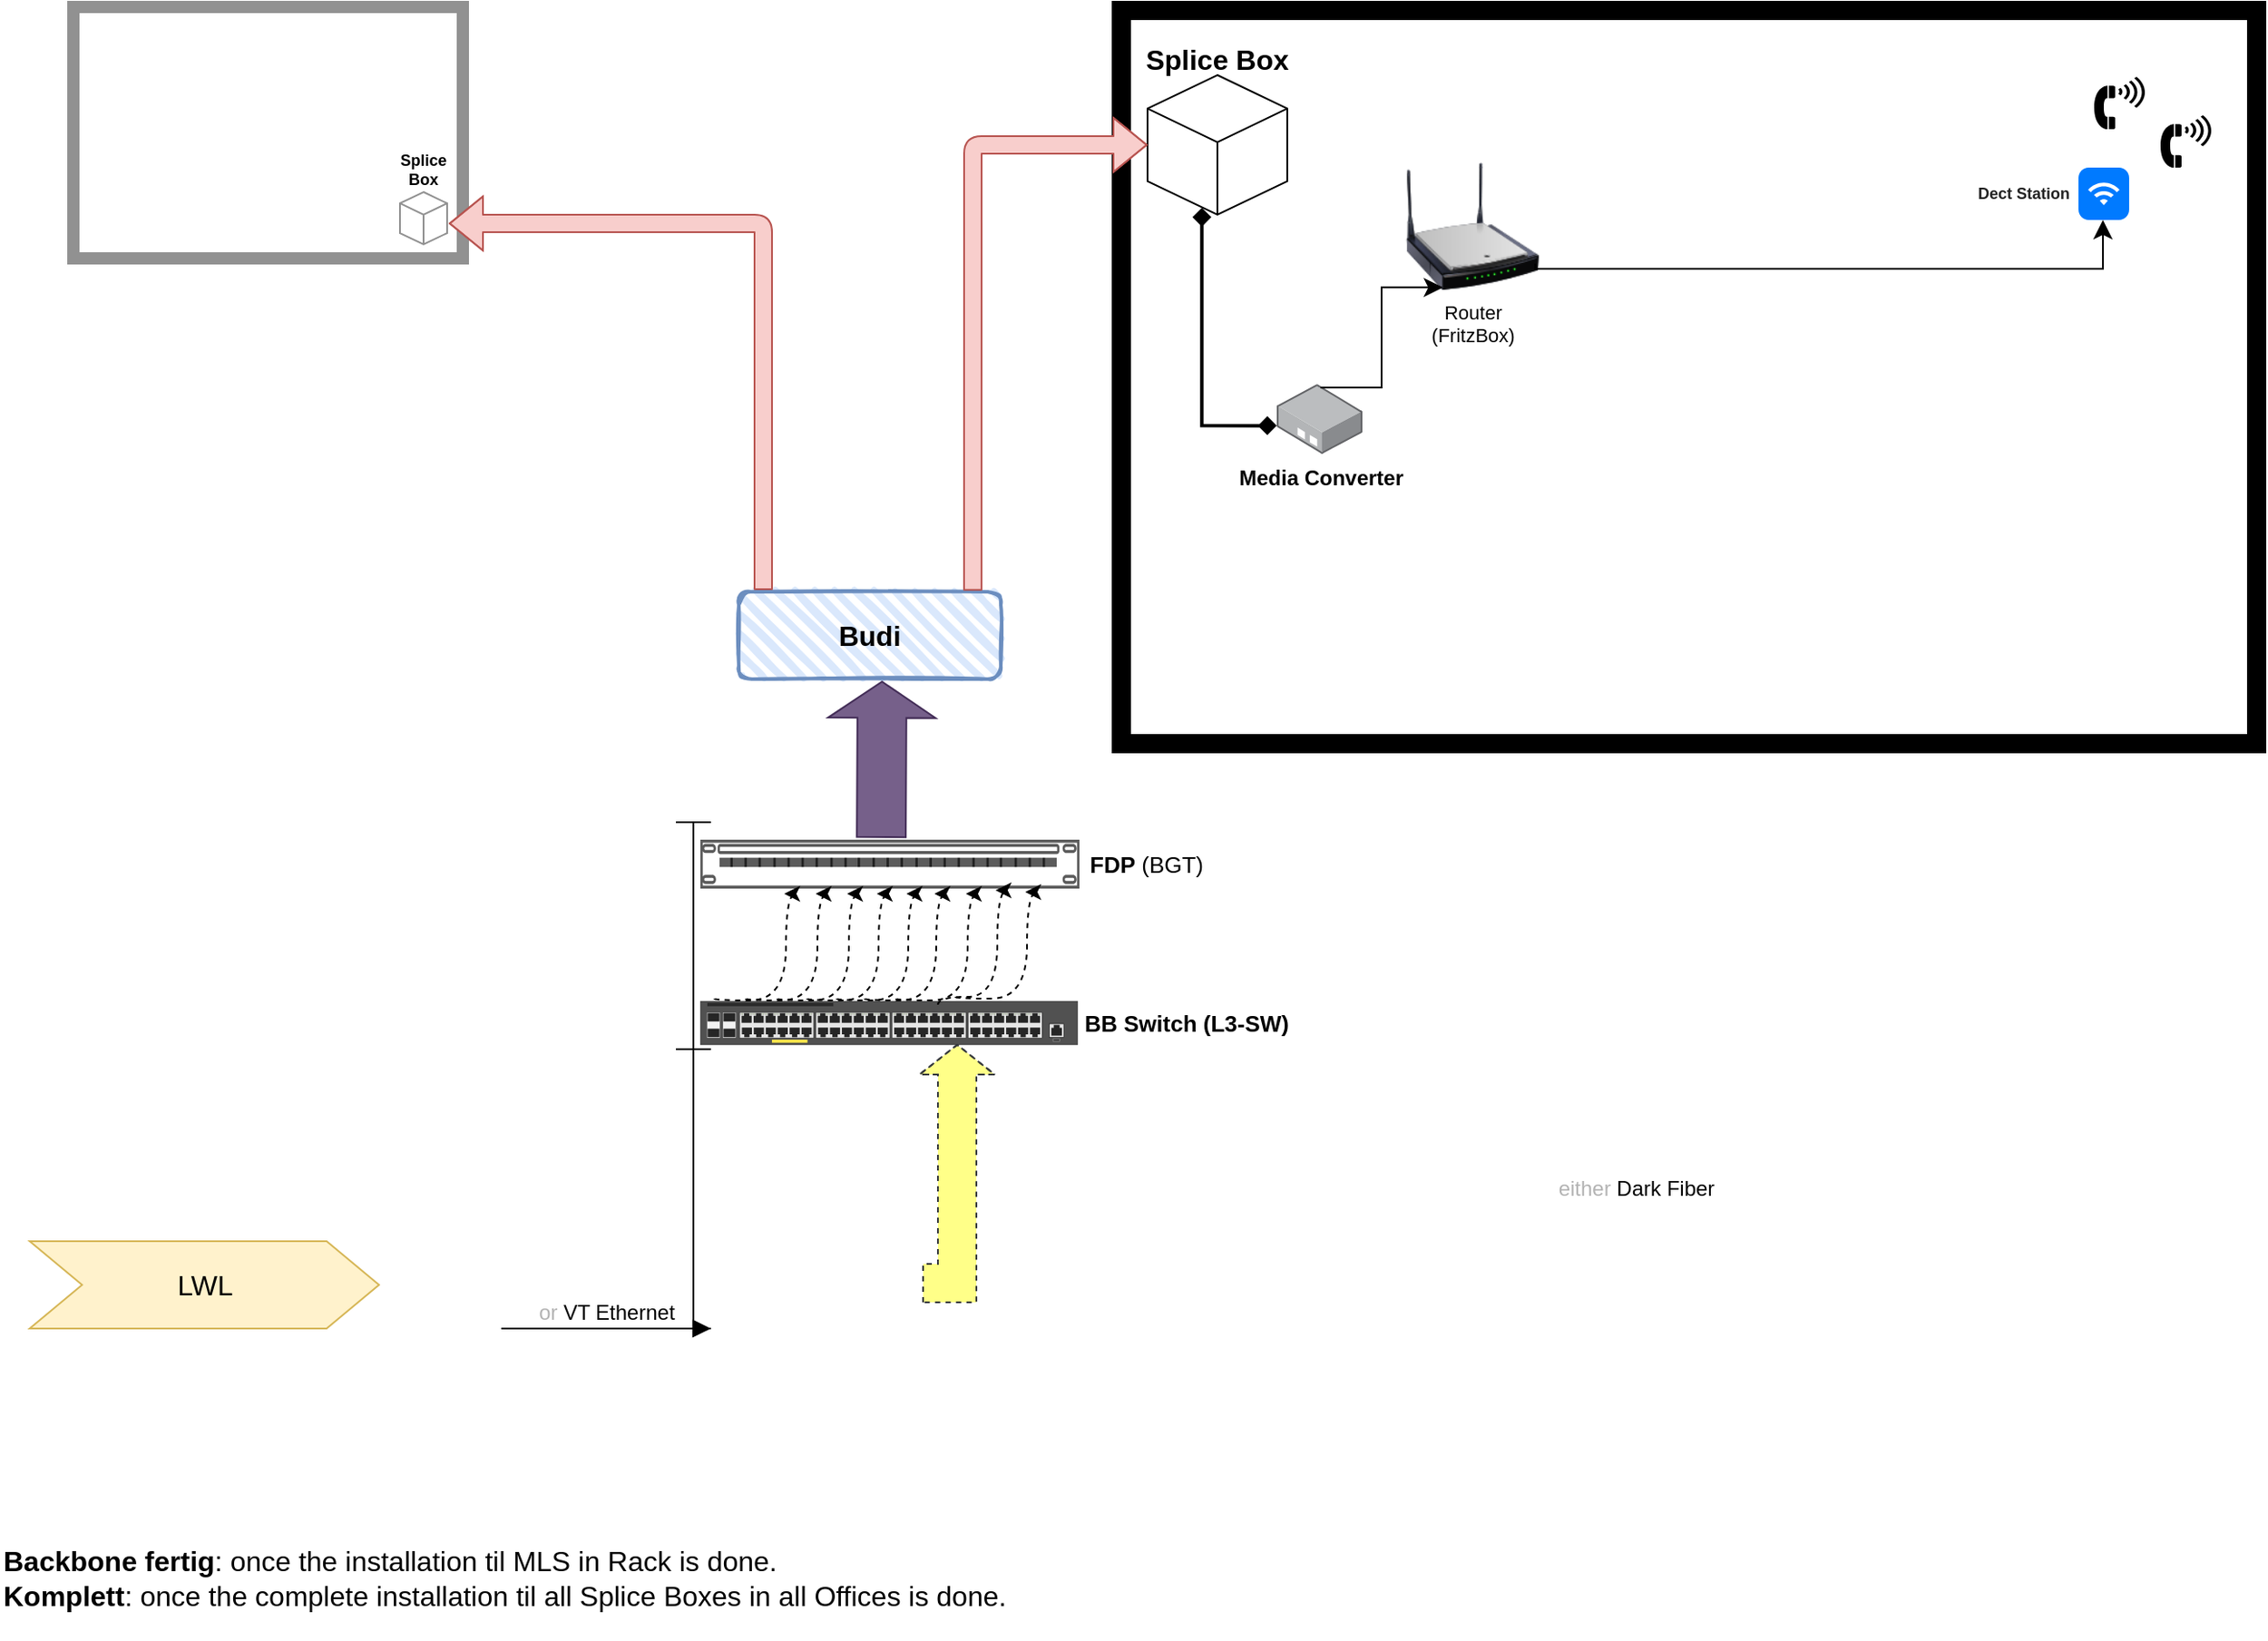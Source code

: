 <mxfile version="22.1.3" type="github">
  <diagram id="a45cf8ec-cd66-6f27-3ac3-be6e809c9e4a" name="Page-1">
    <mxGraphModel dx="1619" dy="1667" grid="1" gridSize="10" guides="1" tooltips="1" connect="1" arrows="1" fold="1" page="1" pageScale="1" pageWidth="827" pageHeight="1169" background="none" math="0" shadow="0">
      <root>
        <mxCell id="0" />
        <mxCell id="1" parent="0" />
        <mxCell id="yyix4hzH2c3j0yXBwJ8c-174" value="&lt;b&gt;Media Converter&lt;/b&gt;" style="image;points=[];aspect=fixed;html=1;align=center;shadow=0;dashed=0;image=img/lib/allied_telesis/media_converters/Media_Converter_Standalone.svg;imageBackground=none;fillStyle=auto;imageBorder=none;verticalAlign=top;" parent="1" vertex="1">
          <mxGeometry x="374" y="19" width="49.03" height="40" as="geometry" />
        </mxCell>
        <mxCell id="Vqkp-jwRN8CIVi1Nj_NX-19" value="LWL" style="html=1;shadow=0;dashed=0;align=center;verticalAlign=middle;shape=mxgraph.arrows2.arrow;dy=0;dx=30;notch=30;fontSize=16;fillColor=#fff2cc;strokeColor=#d6b656;" parent="1" vertex="1">
          <mxGeometry x="-340" y="510" width="200" height="50" as="geometry" />
        </mxCell>
        <mxCell id="Vqkp-jwRN8CIVi1Nj_NX-25" value="&lt;b&gt;Budi&lt;/b&gt;" style="rounded=1;strokeWidth=2;fillWeight=4;hachureGap=8;hachureAngle=45;fillColor=#dae8fc;sketch=1;fontSize=16;flipH=0;labelBorderColor=none;labelBackgroundColor=none;html=1;whiteSpace=wrap;strokeColor=#6c8ebf;" parent="1" vertex="1">
          <mxGeometry x="66" y="138" width="150" height="50" as="geometry" />
        </mxCell>
        <mxCell id="Vqkp-jwRN8CIVi1Nj_NX-26" value="&lt;div align=&quot;left&quot;&gt;&lt;b&gt;Backbone fertig&lt;/b&gt;: once the installation til MLS in Rack is done.&lt;/div&gt;&lt;div align=&quot;left&quot;&gt;&lt;b&gt;Komplett&lt;/b&gt;: once the complete installation til all Splice Boxes in all Offices is done.&lt;/div&gt;" style="text;strokeColor=none;fillColor=none;html=1;align=left;verticalAlign=middle;whiteSpace=wrap;rounded=0;fontSize=16;" parent="1" vertex="1">
          <mxGeometry x="-357" y="667" width="627" height="71" as="geometry" />
        </mxCell>
        <mxCell id="Vqkp-jwRN8CIVi1Nj_NX-34" value="" style="shape=crossbar;whiteSpace=wrap;html=1;rounded=1;direction=south;fontSize=16;" parent="1" vertex="1">
          <mxGeometry x="30" y="400" width="20" height="160" as="geometry" />
        </mxCell>
        <mxCell id="Vqkp-jwRN8CIVi1Nj_NX-40" value="&lt;font color=&quot;#b3b3b3&quot;&gt;or &lt;/font&gt;VT Ethernet" style="html=1;verticalAlign=bottom;endArrow=block;curved=0;rounded=0;fontSize=12;startSize=8;endSize=8;entryX=0;entryY=0;entryDx=0;entryDy=0;" parent="1" edge="1">
          <mxGeometry width="80" relative="1" as="geometry">
            <mxPoint x="-70" y="560" as="sourcePoint" />
            <mxPoint x="50" y="560" as="targetPoint" />
          </mxGeometry>
        </mxCell>
        <mxCell id="Vqkp-jwRN8CIVi1Nj_NX-42" value="" style="shape=crossbar;whiteSpace=wrap;html=1;rounded=1;direction=south;fontSize=16;" parent="1" vertex="1">
          <mxGeometry x="30" y="270" width="20" height="130" as="geometry" />
        </mxCell>
        <mxCell id="Vqkp-jwRN8CIVi1Nj_NX-43" value="&lt;b&gt;FDP&lt;/b&gt; (BGT)" style="strokeColor=#666666;html=1;labelPosition=right;align=left;spacingLeft=15;shadow=0;dashed=0;outlineConnect=0;shape=mxgraph.rack.general.cat5e_rack_mount_patch_panel_24_ports;fontSize=13;verticalAlign=middle;spacing=-9;" parent="1" vertex="1">
          <mxGeometry x="44" y="280" width="217" height="28" as="geometry" />
        </mxCell>
        <mxCell id="Vqkp-jwRN8CIVi1Nj_NX-45" value="&lt;b&gt;BB Switch (L3-SW)&lt;/b&gt;" style="html=1;verticalLabelPosition=middle;verticalAlign=middle;outlineConnect=0;shadow=0;dashed=0;shape=mxgraph.rack.hpe_aruba.switches.jl256a_aruba_2930f_48g_poeplus_4sfpplus_switch;fontSize=13;labelPosition=right;align=left;spacing=4;" parent="1" vertex="1">
          <mxGeometry x="44" y="372.5" width="216" height="25" as="geometry" />
        </mxCell>
        <mxCell id="Vqkp-jwRN8CIVi1Nj_NX-49" value="" style="html=1;labelBackgroundColor=#ffffff;startArrow=none;startFill=0;endArrow=classic;endFill=1;jettySize=auto;orthogonalLoop=1;strokeWidth=1;dashed=1;fontSize=14;rounded=0;edgeStyle=orthogonalEdgeStyle;curved=1;endSize=6;startSize=13;sourcePerimeterSpacing=-1;shadow=0;" parent="1" edge="1">
          <mxGeometry width="60" height="60" relative="1" as="geometry">
            <mxPoint x="52" y="371" as="sourcePoint" />
            <mxPoint x="92" y="311" as="targetPoint" />
            <Array as="points">
              <mxPoint x="93" y="372" />
              <mxPoint x="93" y="311" />
            </Array>
          </mxGeometry>
        </mxCell>
        <mxCell id="Vqkp-jwRN8CIVi1Nj_NX-50" value="" style="html=1;labelBackgroundColor=#ffffff;startArrow=none;startFill=0;endArrow=classic;endFill=1;jettySize=auto;orthogonalLoop=1;strokeWidth=1;dashed=1;fontSize=14;rounded=0;edgeStyle=orthogonalEdgeStyle;curved=1;endSize=6;startSize=13;sourcePerimeterSpacing=-1;shadow=0;" parent="1" edge="1">
          <mxGeometry width="60" height="60" relative="1" as="geometry">
            <mxPoint x="70" y="371" as="sourcePoint" />
            <mxPoint x="110" y="311" as="targetPoint" />
            <Array as="points">
              <mxPoint x="111" y="372" />
              <mxPoint x="111" y="311" />
            </Array>
          </mxGeometry>
        </mxCell>
        <mxCell id="Vqkp-jwRN8CIVi1Nj_NX-52" value="" style="html=1;labelBackgroundColor=#ffffff;startArrow=none;startFill=0;endArrow=classic;endFill=1;jettySize=auto;orthogonalLoop=1;strokeWidth=1;dashed=1;fontSize=14;rounded=0;edgeStyle=orthogonalEdgeStyle;curved=1;endSize=6;startSize=13;sourcePerimeterSpacing=-1;shadow=0;" parent="1" edge="1">
          <mxGeometry width="60" height="60" relative="1" as="geometry">
            <mxPoint x="88" y="371" as="sourcePoint" />
            <mxPoint x="128" y="311" as="targetPoint" />
            <Array as="points">
              <mxPoint x="129" y="372" />
              <mxPoint x="129" y="311" />
            </Array>
          </mxGeometry>
        </mxCell>
        <mxCell id="Vqkp-jwRN8CIVi1Nj_NX-53" value="" style="html=1;labelBackgroundColor=#ffffff;startArrow=none;startFill=0;endArrow=classic;endFill=1;jettySize=auto;orthogonalLoop=1;strokeWidth=1;dashed=1;fontSize=14;rounded=0;edgeStyle=orthogonalEdgeStyle;curved=1;endSize=6;startSize=13;sourcePerimeterSpacing=-1;shadow=0;" parent="1" edge="1">
          <mxGeometry width="60" height="60" relative="1" as="geometry">
            <mxPoint x="105" y="371" as="sourcePoint" />
            <mxPoint x="145" y="311" as="targetPoint" />
            <Array as="points">
              <mxPoint x="146" y="372" />
              <mxPoint x="146" y="311" />
            </Array>
          </mxGeometry>
        </mxCell>
        <mxCell id="Vqkp-jwRN8CIVi1Nj_NX-54" value="" style="html=1;labelBackgroundColor=#ffffff;startArrow=none;startFill=0;endArrow=classic;endFill=1;jettySize=auto;orthogonalLoop=1;strokeWidth=1;dashed=1;fontSize=14;rounded=0;edgeStyle=orthogonalEdgeStyle;curved=1;endSize=6;startSize=13;sourcePerimeterSpacing=-1;shadow=0;" parent="1" edge="1">
          <mxGeometry width="60" height="60" relative="1" as="geometry">
            <mxPoint x="122" y="371" as="sourcePoint" />
            <mxPoint x="162" y="311" as="targetPoint" />
            <Array as="points">
              <mxPoint x="163" y="372" />
              <mxPoint x="163" y="311" />
            </Array>
          </mxGeometry>
        </mxCell>
        <mxCell id="Vqkp-jwRN8CIVi1Nj_NX-55" value="" style="html=1;labelBackgroundColor=#ffffff;startArrow=none;startFill=0;endArrow=classic;endFill=1;jettySize=auto;orthogonalLoop=1;strokeWidth=1;dashed=1;fontSize=14;rounded=0;edgeStyle=orthogonalEdgeStyle;curved=1;endSize=6;startSize=13;sourcePerimeterSpacing=-1;shadow=0;" parent="1" edge="1">
          <mxGeometry width="60" height="60" relative="1" as="geometry">
            <mxPoint x="138" y="371" as="sourcePoint" />
            <mxPoint x="178" y="311" as="targetPoint" />
            <Array as="points">
              <mxPoint x="179" y="372" />
              <mxPoint x="179" y="311" />
            </Array>
          </mxGeometry>
        </mxCell>
        <mxCell id="Vqkp-jwRN8CIVi1Nj_NX-56" value="" style="html=1;labelBackgroundColor=#ffffff;startArrow=none;startFill=0;endArrow=classic;endFill=1;jettySize=auto;orthogonalLoop=1;strokeWidth=1;dashed=1;fontSize=14;rounded=0;edgeStyle=orthogonalEdgeStyle;curved=1;endSize=6;startSize=13;sourcePerimeterSpacing=-1;shadow=0;" parent="1" edge="1">
          <mxGeometry width="60" height="60" relative="1" as="geometry">
            <mxPoint x="156" y="371" as="sourcePoint" />
            <mxPoint x="196" y="311" as="targetPoint" />
            <Array as="points">
              <mxPoint x="197" y="372" />
              <mxPoint x="197" y="311" />
            </Array>
          </mxGeometry>
        </mxCell>
        <mxCell id="Vqkp-jwRN8CIVi1Nj_NX-57" value="" style="html=1;labelBackgroundColor=#ffffff;startArrow=none;startFill=0;endArrow=classic;endFill=1;jettySize=auto;orthogonalLoop=1;strokeWidth=1;dashed=1;fontSize=14;rounded=0;edgeStyle=orthogonalEdgeStyle;curved=1;endSize=6;startSize=13;sourcePerimeterSpacing=-1;shadow=0;" parent="1" edge="1">
          <mxGeometry width="60" height="60" relative="1" as="geometry">
            <mxPoint x="180" y="374.5" as="sourcePoint" />
            <mxPoint x="213" y="309" as="targetPoint" />
            <Array as="points">
              <mxPoint x="180" y="370" />
              <mxPoint x="214" y="370" />
              <mxPoint x="214" y="309" />
            </Array>
          </mxGeometry>
        </mxCell>
        <mxCell id="Vqkp-jwRN8CIVi1Nj_NX-58" value="" style="html=1;labelBackgroundColor=#ffffff;startArrow=none;startFill=0;endArrow=classic;endFill=1;jettySize=auto;orthogonalLoop=1;strokeWidth=1;dashed=1;fontSize=14;rounded=0;edgeStyle=orthogonalEdgeStyle;curved=1;endSize=6;startSize=13;sourcePerimeterSpacing=-1;shadow=0;" parent="1" edge="1">
          <mxGeometry width="60" height="60" relative="1" as="geometry">
            <mxPoint x="190" y="370" as="sourcePoint" />
            <mxPoint x="230" y="310" as="targetPoint" />
            <Array as="points">
              <mxPoint x="231" y="371" />
              <mxPoint x="231" y="310" />
            </Array>
          </mxGeometry>
        </mxCell>
        <mxCell id="Vqkp-jwRN8CIVi1Nj_NX-59" value="" style="edgeStyle=segmentEdgeStyle;endArrow=classic;html=1;curved=0;rounded=0;fontSize=12;dashed=1;shape=flexArrow;fillColor=#ffff88;strokeColor=#36393d;width=22;endSize=5.33;" parent="1" edge="1">
          <mxGeometry width="50" height="50" relative="1" as="geometry">
            <mxPoint x="171" y="534" as="sourcePoint" />
            <mxPoint x="191" y="397" as="targetPoint" />
            <Array as="points">
              <mxPoint x="191" y="534" />
            </Array>
          </mxGeometry>
        </mxCell>
        <mxCell id="Vqkp-jwRN8CIVi1Nj_NX-61" value="" style="verticalLabelPosition=bottom;html=1;verticalAlign=top;align=center;shape=mxgraph.floorplan.room;fillColor=strokeColor;fontSize=16;strokeWidth=1;" parent="1" vertex="1">
          <mxGeometry x="280" y="-200" width="660" height="430" as="geometry" />
        </mxCell>
        <mxCell id="Vqkp-jwRN8CIVi1Nj_NX-62" value="&lt;p style=&quot;line-height: 0%;&quot;&gt;&lt;b&gt;Splice Box&lt;/b&gt;&lt;/p&gt;" style="html=1;whiteSpace=wrap;shape=isoCube2;backgroundOutline=1;isoAngle=15;fontSize=16;labelPosition=center;verticalLabelPosition=top;align=center;verticalAlign=bottom;spacing=-8;" parent="1" vertex="1">
          <mxGeometry x="300" y="-158" width="80" height="80" as="geometry" />
        </mxCell>
        <mxCell id="Vqkp-jwRN8CIVi1Nj_NX-63" value="" style="edgeStyle=segmentEdgeStyle;endArrow=classic;html=1;curved=0;rounded=1;fontSize=12;fillColor=#f8cecc;strokeColor=#b85450;shadow=0;shape=flexArrow;exitX=0.893;exitY=-0.052;exitDx=0;exitDy=0;exitPerimeter=0;" parent="1" edge="1">
          <mxGeometry width="50" height="50" relative="1" as="geometry">
            <mxPoint x="199.95" y="137.4" as="sourcePoint" />
            <mxPoint x="300" y="-118" as="targetPoint" />
            <Array as="points">
              <mxPoint x="200" y="-118" />
            </Array>
          </mxGeometry>
        </mxCell>
        <mxCell id="Vqkp-jwRN8CIVi1Nj_NX-64" style="edgeStyle=none;curved=1;rounded=0;orthogonalLoop=1;jettySize=auto;html=1;entryX=0;entryY=0.5;entryDx=0;entryDy=0;entryPerimeter=0;fontSize=12;startSize=8;endSize=8;" parent="1" source="Vqkp-jwRN8CIVi1Nj_NX-62" target="Vqkp-jwRN8CIVi1Nj_NX-62" edge="1">
          <mxGeometry relative="1" as="geometry" />
        </mxCell>
        <mxCell id="LCgsLt5O1VNtgG9MyMIA-1" value="" style="verticalLabelPosition=bottom;html=1;verticalAlign=top;align=center;shape=mxgraph.floorplan.room;fillColor=strokeColor;fontSize=16;strokeWidth=1;shadow=0;wallThickness=6;strokeColor=#919191;" parent="1" vertex="1">
          <mxGeometry x="-318" y="-200" width="229" height="150" as="geometry" />
        </mxCell>
        <mxCell id="LCgsLt5O1VNtgG9MyMIA-2" value="&lt;b style=&quot;font-size: 9px;&quot;&gt;&lt;font style=&quot;font-size: 9px;&quot;&gt;Splice Box&lt;/font&gt;&lt;/b&gt;" style="html=1;whiteSpace=wrap;shape=isoCube2;backgroundOutline=1;isoAngle=15;fontSize=9;labelPosition=center;verticalLabelPosition=top;align=center;verticalAlign=bottom;spacing=1;strokeColor=#919191;" parent="1" vertex="1">
          <mxGeometry x="-128" y="-91" width="27" height="30" as="geometry" />
        </mxCell>
        <mxCell id="LCgsLt5O1VNtgG9MyMIA-3" value="" style="edgeStyle=segmentEdgeStyle;endArrow=classic;html=1;curved=0;rounded=1;fontSize=12;fillColor=#f8cecc;strokeColor=#b85450;shadow=0;shape=flexArrow;" parent="1" edge="1">
          <mxGeometry width="50" height="50" relative="1" as="geometry">
            <mxPoint x="80" y="137" as="sourcePoint" />
            <mxPoint x="-100" y="-73" as="targetPoint" />
            <Array as="points">
              <mxPoint x="80" y="-73" />
              <mxPoint x="-80" y="-73" />
            </Array>
          </mxGeometry>
        </mxCell>
        <mxCell id="LCgsLt5O1VNtgG9MyMIA-7" value="" style="endArrow=diamond;html=1;fontSize=12;entryX=0.389;entryY=0.95;entryDx=0;entryDy=0;entryPerimeter=0;exitX=0;exitY=0.596;exitDx=0;exitDy=0;exitPerimeter=0;horizontal=1;verticalAlign=top;edgeStyle=orthogonalEdgeStyle;endFill=1;startArrow=diamond;startFill=1;strokeWidth=2;rounded=0;jumpStyle=sharp;shadow=0;" parent="1" source="yyix4hzH2c3j0yXBwJ8c-174" target="Vqkp-jwRN8CIVi1Nj_NX-62" edge="1">
          <mxGeometry width="50" height="50" relative="1" as="geometry">
            <mxPoint x="410" as="sourcePoint" />
            <mxPoint x="460" y="-50" as="targetPoint" />
          </mxGeometry>
        </mxCell>
        <mxCell id="LCgsLt5O1VNtgG9MyMIA-12" value="&lt;div style=&quot;font-size: 11px;&quot;&gt;&lt;font style=&quot;font-size: 11px;&quot;&gt;Router&lt;/font&gt;&lt;/div&gt;&lt;div style=&quot;font-size: 11px;&quot;&gt;&lt;font style=&quot;font-size: 11px;&quot;&gt;(FritzBox)&lt;font style=&quot;font-size: 11px;&quot;&gt;&lt;br&gt;&lt;/font&gt;&lt;/font&gt;&lt;/div&gt;" style="image;html=1;image=img/lib/clip_art/networking/Wireless_Router_N_128x128.png;fontSize=16;" parent="1" vertex="1">
          <mxGeometry x="441" y="-108" width="90" height="73" as="geometry" />
        </mxCell>
        <mxCell id="LCgsLt5O1VNtgG9MyMIA-17" value="" style="shape=mxgraph.signs.tech.telephone_4;html=1;pointerEvents=1;fillColor=#000000;strokeColor=none;verticalLabelPosition=bottom;verticalAlign=top;align=center;fontSize=16;" parent="1" vertex="1">
          <mxGeometry x="880" y="-135" width="29" height="30" as="geometry" />
        </mxCell>
        <mxCell id="LCgsLt5O1VNtgG9MyMIA-18" value="" style="shape=mxgraph.signs.tech.telephone_4;html=1;pointerEvents=1;fillColor=#000000;strokeColor=none;verticalLabelPosition=bottom;verticalAlign=top;align=center;fontSize=16;" parent="1" vertex="1">
          <mxGeometry x="842" y="-157" width="29" height="30" as="geometry" />
        </mxCell>
        <mxCell id="LCgsLt5O1VNtgG9MyMIA-21" value="" style="edgeStyle=segmentEdgeStyle;endArrow=classic;html=1;curved=0;rounded=0;endSize=8;startSize=8;fontSize=12;exitX=0.364;exitY=0.889;exitDx=0;exitDy=0;exitPerimeter=0;" parent="1" target="FjY37j8ofjSzkNX445oO-3" edge="1">
          <mxGeometry width="50" height="50" relative="1" as="geometry">
            <mxPoint x="522.04" y="-49.99" as="sourcePoint" />
            <mxPoint x="825" y="-10.0" as="targetPoint" />
            <Array as="points">
              <mxPoint x="522" y="-47" />
              <mxPoint x="847" y="-47" />
            </Array>
          </mxGeometry>
        </mxCell>
        <mxCell id="FjY37j8ofjSzkNX445oO-3" value="&lt;font style=&quot;font-size: 9px;&quot;&gt;&lt;b&gt;Dect Station&lt;/b&gt;&lt;br&gt;&lt;/font&gt;" style="html=1;strokeWidth=1;shadow=0;dashed=0;shape=mxgraph.ios7.misc.wifi;fillColor=#007AFF;strokeColor=none;buttonText=;strokeColor2=#222222;fontColor=#222222;fontSize=8;verticalLabelPosition=middle;verticalAlign=middle;align=right;sketch=0;labelPosition=left;spacing=6;" parent="1" vertex="1">
          <mxGeometry x="833" y="-105" width="29" height="30" as="geometry" />
        </mxCell>
        <mxCell id="PpVDW4FR3_fqW-C9BnKx-5" value="" style="edgeStyle=elbowEdgeStyle;elbow=horizontal;endArrow=classic;html=1;curved=0;rounded=0;endSize=8;startSize=8;fontSize=12;entryX=0.313;entryY=0.982;entryDx=0;entryDy=0;entryPerimeter=0;" parent="1" target="LCgsLt5O1VNtgG9MyMIA-12" edge="1">
          <mxGeometry width="50" height="50" relative="1" as="geometry">
            <mxPoint x="399" y="21" as="sourcePoint" />
            <mxPoint x="449" y="-29" as="targetPoint" />
          </mxGeometry>
        </mxCell>
        <mxCell id="KrzlyZkduxL-Zb4Vd2PU-2" value="&lt;font style=&quot;border-color: var(--border-color);&quot; color=&quot;#b3b3b3&quot;&gt;either&amp;nbsp;&lt;/font&gt;Dark Fiber" style="text;strokeColor=none;align=center;fillColor=none;html=1;verticalAlign=middle;whiteSpace=wrap;rounded=0;" vertex="1" parent="1">
          <mxGeometry x="450" y="465" width="260" height="30" as="geometry" />
        </mxCell>
        <mxCell id="KrzlyZkduxL-Zb4Vd2PU-6" value="" style="shape=flexArrow;endArrow=classic;html=1;rounded=0;fillColor=#76608a;strokeColor=#432D57;endWidth=32.571;endSize=6.56;width=28;" edge="1" parent="1">
          <mxGeometry width="50" height="50" relative="1" as="geometry">
            <mxPoint x="147.567" y="279" as="sourcePoint" />
            <mxPoint x="148" y="189" as="targetPoint" />
          </mxGeometry>
        </mxCell>
      </root>
    </mxGraphModel>
  </diagram>
</mxfile>
